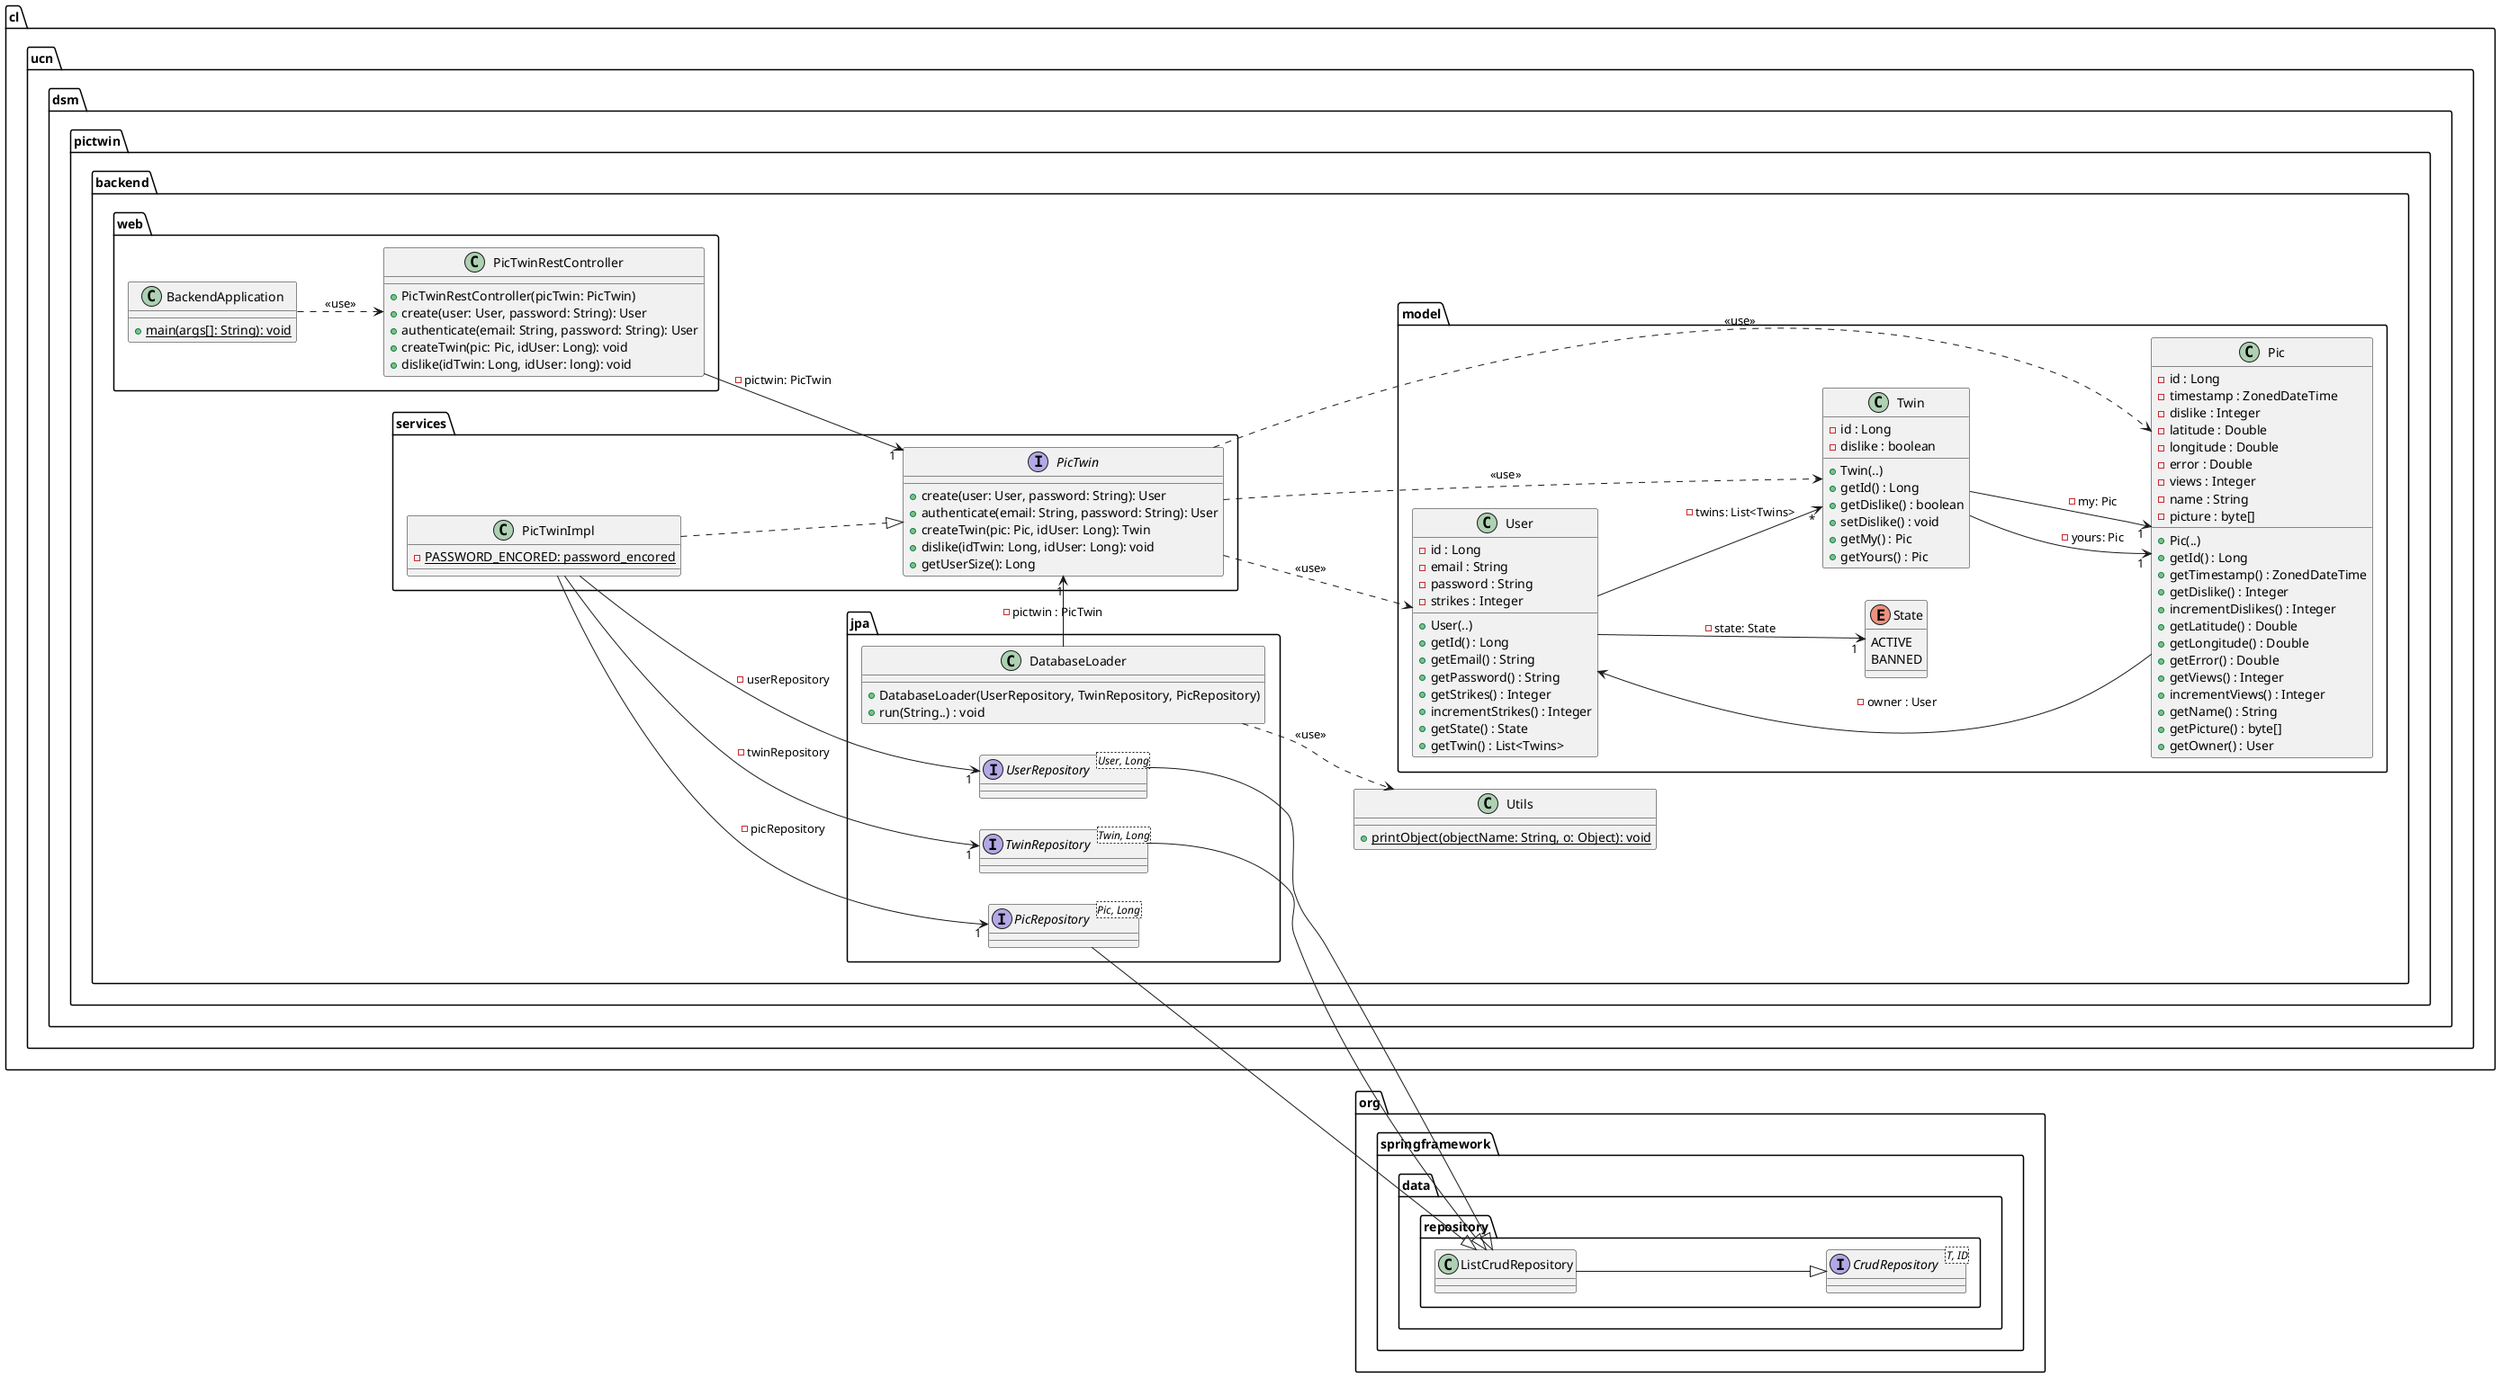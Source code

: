 @startuml
left to right direction

package cl.ucn.dsm.pictwin.backend.model {

    class Pic {
        - id : Long
        - timestamp : ZonedDateTime
        - dislike : Integer
        - latitude : Double
        - longitude : Double
        - error : Double
        - views : Integer
        - name : String
        - picture : byte[]
        + Pic(..)
        + getId() : Long
        + getTimestamp() : ZonedDateTime
        + getDislike() : Integer
        + incrementDislikes() : Integer
        + getLatitude() : Double
        + getLongitude() : Double
        + getError() : Double
        + getViews() : Integer
        + incrementViews() : Integer
        + getName() : String
        + getPicture() : byte[]
        + getOwner() : User
    }

    class Twin {
        - id : Long
        - dislike : boolean
        + Twin(..)
        + getId() : Long
        + getDislike() : boolean
        + setDislike() : void
        + getMy() : Pic
        + getYours() : Pic
    }
    Twin --> "1" Pic: -my: Pic
    Twin --> "1" Pic: -yours: Pic

    enum State{
        ACTIVE
        BANNED
    }

    class User {
        - id : Long
        - email : String
        - password : String
        - strikes : Integer
        + User(..)
        + getId() : Long
        + getEmail() : String
        + getPassword() : String
        + getStrikes() : Integer
        + incrementStrikes() : Integer
        + getState() : State
        + getTwin() : List<Twins>
    }
    User --> "1" State : -state: State
    User --> "*" Twin : -twins: List<Twins>
    User <-- Pic: -owner : User

}

package org.springframework.data.repository{

    interface CrudRepository<T, ID>{
    }

    interface CrudRepository<T, ID>{
    }
    ListCrudRepository --|> CrudRepository

}

package cl.ucn.dsm.pictwin.backend.jpa{

    interface PicRepository<Pic, Long>{
    }
    PicRepository --|> ListCrudRepository

    interface TwinRepository<Twin, Long>{
    }
    TwinRepository --|> ListCrudRepository

    interface UserRepository<User, Long>{
    }
    UserRepository --|> ListCrudRepository

    class DatabaseLoader{
        + DatabaseLoader(UserRepository, TwinRepository, PicRepository)
        + run(String..) : void
    }

}

package cl.ucn.dsm.pictwin.backend.services{

    interface PicTwin {
        + create(user: User, password: String): User
        + authenticate(email: String, password: String): User
        + createTwin(pic: Pic, idUser: Long): Twin
        + dislike(idTwin: Long, idUser: Long): void
        + getUserSize(): Long
    }
    PicTwin ..> User: <<use>>
    PicTwin ..> Pic: <<use>>
    PicTwin ..> Twin: <<use>>
    DatabaseLoader --> "1" PicTwin: -pictwin : PicTwin

    class PicTwinImpl{
        - {static} PASSWORD_ENCORED: password_encored
    }
    PicTwinImpl ..|> PicTwin
    PicTwinImpl --> "1" UserRepository: -userRepository
    PicTwinImpl --> "1" TwinRepository: -twinRepository
    PicTwinImpl --> "1" PicRepository: -picRepository

}

package cl.ucn.dsm.pictwin.backend.web{

    class PicTwinRestController{
        + PicTwinRestController(picTwin: PicTwin)
        + create(user: User, password: String): User
        + authenticate(email: String, password: String): User
        + createTwin(pic: Pic, idUser: Long): void
        + dislike(idTwin: Long, idUser: long): void
    }
    PicTwinRestController --> "1" PicTwin: -pictwin: PicTwin

    class BackendApplication{
        + {static} main(args[]: String): void
    }
    BackendApplication ..> PicTwinRestController: <<use>>
}

package cl.ucn.dsm.pictwin.backend{

    class Utils{
        + {static} printObject(objectName: String, o: Object): void
    }
    DatabaseLoader ..> Utils: <<use>>
}

@enduml
